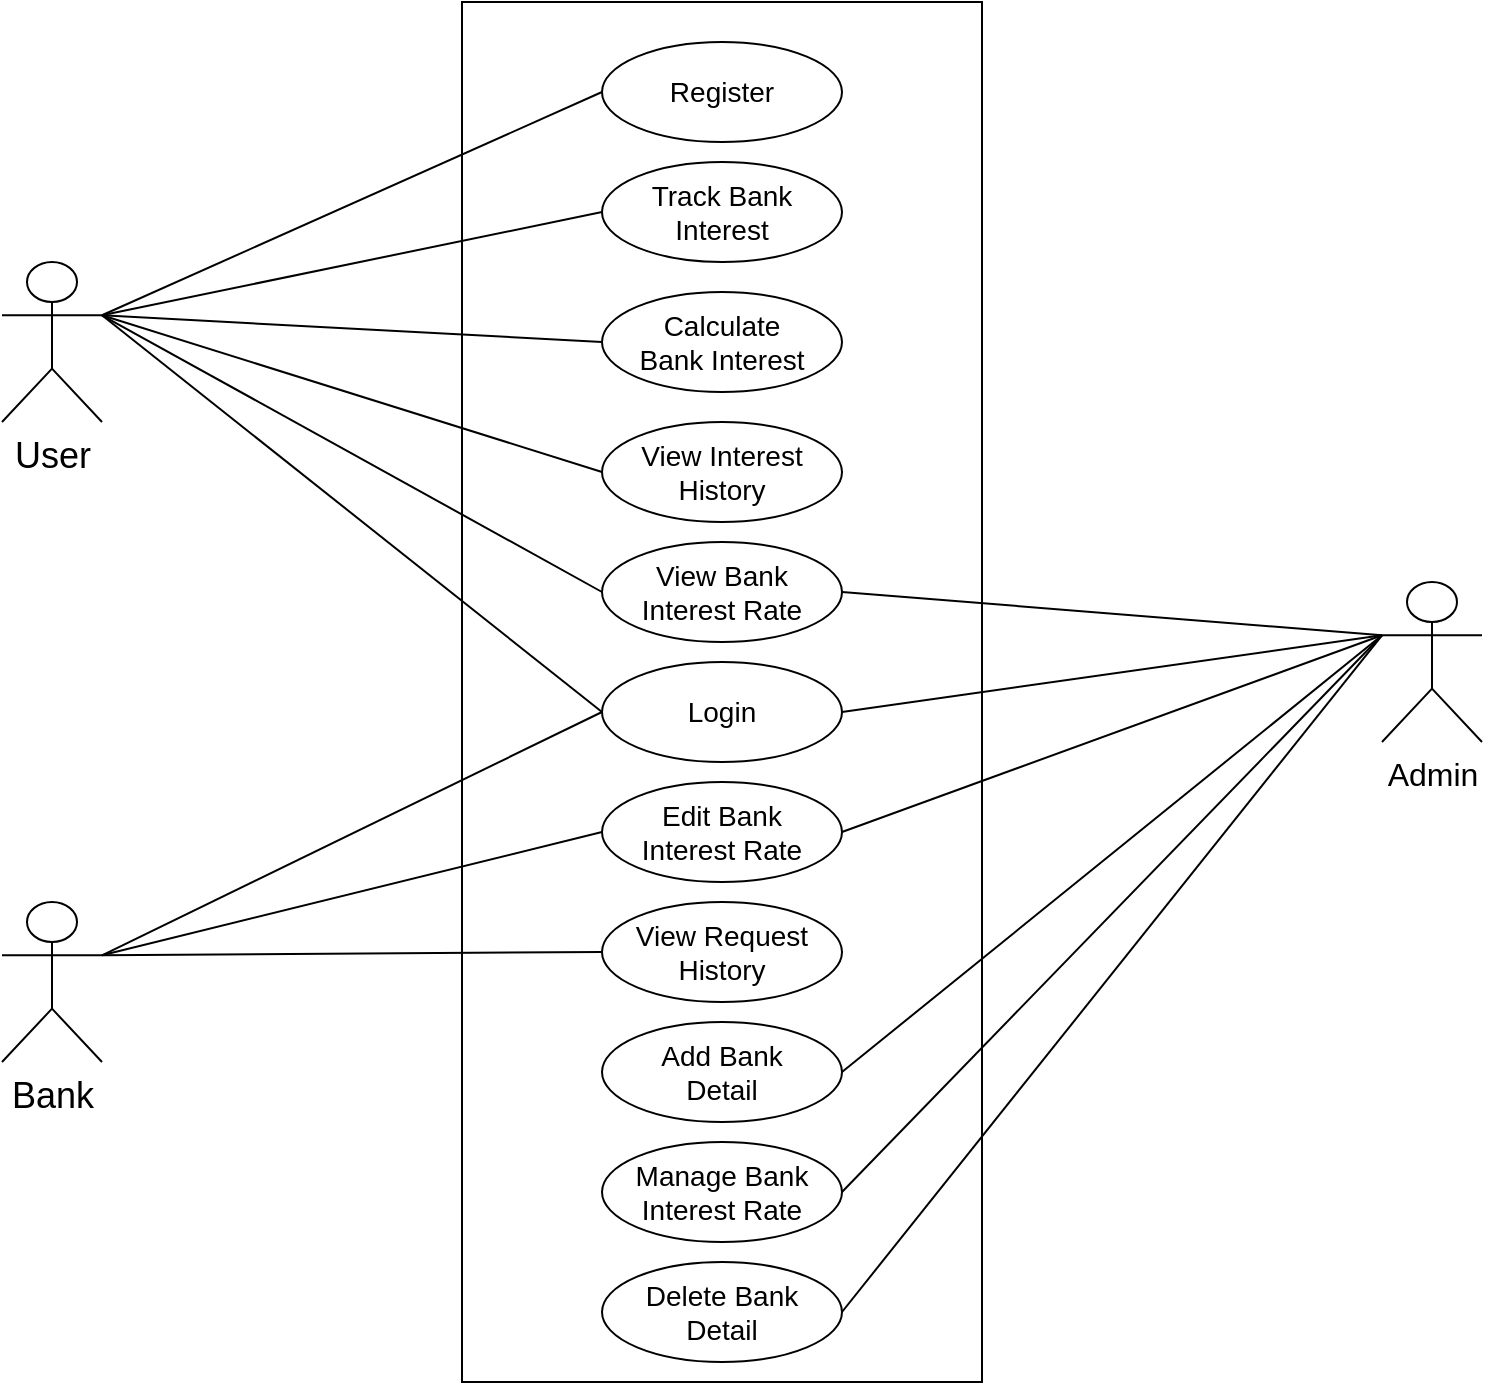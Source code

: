 <mxfile version="23.1.5" type="device">
  <diagram name="Page-1" id="XF4YVyJMiuxY0o5n74Ig">
    <mxGraphModel dx="1381" dy="872" grid="1" gridSize="10" guides="1" tooltips="1" connect="1" arrows="1" fold="1" page="1" pageScale="1" pageWidth="850" pageHeight="1100" math="0" shadow="0">
      <root>
        <mxCell id="0" />
        <mxCell id="1" parent="0" />
        <mxCell id="9dfdfNf_DVW52LMWAm_0-4" value="" style="rounded=0;whiteSpace=wrap;html=1;" vertex="1" parent="1">
          <mxGeometry x="830" y="590" width="260" height="690" as="geometry" />
        </mxCell>
        <mxCell id="9dfdfNf_DVW52LMWAm_0-5" value="&lt;font style=&quot;font-size: 18px;&quot;&gt;User&lt;/font&gt;" style="shape=umlActor;verticalLabelPosition=bottom;verticalAlign=top;html=1;outlineConnect=0;" vertex="1" parent="1">
          <mxGeometry x="600" y="720" width="50" height="80" as="geometry" />
        </mxCell>
        <mxCell id="9dfdfNf_DVW52LMWAm_0-6" value="&lt;font size=&quot;3&quot;&gt;Admin&lt;/font&gt;" style="shape=umlActor;verticalLabelPosition=bottom;verticalAlign=top;html=1;outlineConnect=0;" vertex="1" parent="1">
          <mxGeometry x="1290" y="880" width="50" height="80" as="geometry" />
        </mxCell>
        <mxCell id="9dfdfNf_DVW52LMWAm_0-7" value="&lt;font style=&quot;font-size: 18px;&quot;&gt;Bank&lt;/font&gt;" style="shape=umlActor;verticalLabelPosition=bottom;verticalAlign=top;html=1;outlineConnect=0;" vertex="1" parent="1">
          <mxGeometry x="600" y="1040" width="50" height="80" as="geometry" />
        </mxCell>
        <mxCell id="9dfdfNf_DVW52LMWAm_0-20" value="&lt;font style=&quot;font-size: 14px;&quot;&gt;Register&lt;/font&gt;" style="ellipse;whiteSpace=wrap;html=1;" vertex="1" parent="1">
          <mxGeometry x="900" y="610" width="120" height="50" as="geometry" />
        </mxCell>
        <mxCell id="9dfdfNf_DVW52LMWAm_0-22" value="&lt;font style=&quot;font-size: 14px;&quot;&gt;Login&lt;/font&gt;" style="ellipse;whiteSpace=wrap;html=1;" vertex="1" parent="1">
          <mxGeometry x="900" y="920" width="120" height="50" as="geometry" />
        </mxCell>
        <mxCell id="9dfdfNf_DVW52LMWAm_0-23" value="&lt;span style=&quot;font-size: 14px;&quot;&gt;Track Bank&lt;br&gt;Interest&lt;br&gt;&lt;/span&gt;" style="ellipse;whiteSpace=wrap;html=1;" vertex="1" parent="1">
          <mxGeometry x="900" y="670" width="120" height="50" as="geometry" />
        </mxCell>
        <mxCell id="9dfdfNf_DVW52LMWAm_0-24" value="&lt;span style=&quot;font-size: 14px;&quot;&gt;Calculate&lt;br&gt;Bank Interest&lt;br&gt;&lt;/span&gt;" style="ellipse;whiteSpace=wrap;html=1;" vertex="1" parent="1">
          <mxGeometry x="900" y="735" width="120" height="50" as="geometry" />
        </mxCell>
        <mxCell id="9dfdfNf_DVW52LMWAm_0-25" value="&lt;font style=&quot;font-size: 14px;&quot;&gt;View Interest&lt;br&gt;History&lt;br&gt;&lt;/font&gt;" style="ellipse;whiteSpace=wrap;html=1;" vertex="1" parent="1">
          <mxGeometry x="900" y="800" width="120" height="50" as="geometry" />
        </mxCell>
        <mxCell id="9dfdfNf_DVW52LMWAm_0-26" value="&lt;span style=&quot;font-size: 14px;&quot;&gt;Edit Bank&lt;br&gt;Interest Rate&lt;br&gt;&lt;/span&gt;" style="ellipse;whiteSpace=wrap;html=1;" vertex="1" parent="1">
          <mxGeometry x="900" y="980" width="120" height="50" as="geometry" />
        </mxCell>
        <mxCell id="9dfdfNf_DVW52LMWAm_0-27" value="&lt;span style=&quot;font-size: 14px;&quot;&gt;View Request&lt;br&gt;History&lt;br&gt;&lt;/span&gt;" style="ellipse;whiteSpace=wrap;html=1;" vertex="1" parent="1">
          <mxGeometry x="900" y="1040" width="120" height="50" as="geometry" />
        </mxCell>
        <mxCell id="9dfdfNf_DVW52LMWAm_0-28" value="&lt;span style=&quot;font-size: 14px;&quot;&gt;Add Bank&lt;br&gt;Detail&lt;br&gt;&lt;/span&gt;" style="ellipse;whiteSpace=wrap;html=1;" vertex="1" parent="1">
          <mxGeometry x="900" y="1100" width="120" height="50" as="geometry" />
        </mxCell>
        <mxCell id="9dfdfNf_DVW52LMWAm_0-29" value="&lt;span style=&quot;font-size: 14px;&quot;&gt;Manage Bank&lt;br&gt;Interest Rate&lt;br&gt;&lt;/span&gt;" style="ellipse;whiteSpace=wrap;html=1;" vertex="1" parent="1">
          <mxGeometry x="900" y="1160" width="120" height="50" as="geometry" />
        </mxCell>
        <mxCell id="9dfdfNf_DVW52LMWAm_0-30" value="&lt;span style=&quot;font-size: 14px;&quot;&gt;Delete Bank&lt;br&gt;Detail&lt;br&gt;&lt;/span&gt;" style="ellipse;whiteSpace=wrap;html=1;" vertex="1" parent="1">
          <mxGeometry x="900" y="1220" width="120" height="50" as="geometry" />
        </mxCell>
        <mxCell id="9dfdfNf_DVW52LMWAm_0-31" value="&lt;span style=&quot;font-size: 14px;&quot;&gt;View Bank&lt;br&gt;Interest Rate&lt;br&gt;&lt;/span&gt;" style="ellipse;whiteSpace=wrap;html=1;" vertex="1" parent="1">
          <mxGeometry x="900" y="860" width="120" height="50" as="geometry" />
        </mxCell>
        <mxCell id="9dfdfNf_DVW52LMWAm_0-32" value="" style="endArrow=none;html=1;rounded=0;entryX=0;entryY=0.5;entryDx=0;entryDy=0;exitX=1;exitY=0.333;exitDx=0;exitDy=0;exitPerimeter=0;" edge="1" parent="1" source="9dfdfNf_DVW52LMWAm_0-5" target="9dfdfNf_DVW52LMWAm_0-20">
          <mxGeometry width="50" height="50" relative="1" as="geometry">
            <mxPoint x="650" y="750" as="sourcePoint" />
            <mxPoint x="700" y="700" as="targetPoint" />
          </mxGeometry>
        </mxCell>
        <mxCell id="9dfdfNf_DVW52LMWAm_0-33" value="" style="endArrow=none;html=1;rounded=0;entryX=0;entryY=0.5;entryDx=0;entryDy=0;exitX=1;exitY=0.333;exitDx=0;exitDy=0;exitPerimeter=0;" edge="1" parent="1" source="9dfdfNf_DVW52LMWAm_0-5" target="9dfdfNf_DVW52LMWAm_0-23">
          <mxGeometry width="50" height="50" relative="1" as="geometry">
            <mxPoint x="650" y="750" as="sourcePoint" />
            <mxPoint x="910" y="645" as="targetPoint" />
          </mxGeometry>
        </mxCell>
        <mxCell id="9dfdfNf_DVW52LMWAm_0-34" value="" style="endArrow=none;html=1;rounded=0;entryX=0;entryY=0.5;entryDx=0;entryDy=0;exitX=1;exitY=0.333;exitDx=0;exitDy=0;exitPerimeter=0;" edge="1" parent="1" source="9dfdfNf_DVW52LMWAm_0-5" target="9dfdfNf_DVW52LMWAm_0-24">
          <mxGeometry width="50" height="50" relative="1" as="geometry">
            <mxPoint x="670" y="767" as="sourcePoint" />
            <mxPoint x="920" y="655" as="targetPoint" />
          </mxGeometry>
        </mxCell>
        <mxCell id="9dfdfNf_DVW52LMWAm_0-35" value="" style="endArrow=none;html=1;rounded=0;entryX=0;entryY=0.5;entryDx=0;entryDy=0;exitX=1;exitY=0.333;exitDx=0;exitDy=0;exitPerimeter=0;" edge="1" parent="1" source="9dfdfNf_DVW52LMWAm_0-5" target="9dfdfNf_DVW52LMWAm_0-25">
          <mxGeometry width="50" height="50" relative="1" as="geometry">
            <mxPoint x="650" y="750" as="sourcePoint" />
            <mxPoint x="930" y="665" as="targetPoint" />
          </mxGeometry>
        </mxCell>
        <mxCell id="9dfdfNf_DVW52LMWAm_0-36" value="" style="endArrow=none;html=1;rounded=0;entryX=0;entryY=0.5;entryDx=0;entryDy=0;exitX=1;exitY=0.333;exitDx=0;exitDy=0;exitPerimeter=0;" edge="1" parent="1" source="9dfdfNf_DVW52LMWAm_0-5" target="9dfdfNf_DVW52LMWAm_0-31">
          <mxGeometry width="50" height="50" relative="1" as="geometry">
            <mxPoint x="690" y="787" as="sourcePoint" />
            <mxPoint x="940" y="675" as="targetPoint" />
          </mxGeometry>
        </mxCell>
        <mxCell id="9dfdfNf_DVW52LMWAm_0-37" value="" style="endArrow=none;html=1;rounded=0;entryX=0;entryY=0.5;entryDx=0;entryDy=0;exitX=1;exitY=0.333;exitDx=0;exitDy=0;exitPerimeter=0;" edge="1" parent="1" source="9dfdfNf_DVW52LMWAm_0-5" target="9dfdfNf_DVW52LMWAm_0-22">
          <mxGeometry width="50" height="50" relative="1" as="geometry">
            <mxPoint x="700" y="797" as="sourcePoint" />
            <mxPoint x="950" y="685" as="targetPoint" />
          </mxGeometry>
        </mxCell>
        <mxCell id="9dfdfNf_DVW52LMWAm_0-38" value="" style="endArrow=none;html=1;rounded=0;entryX=0;entryY=0.333;entryDx=0;entryDy=0;exitX=1;exitY=0.5;exitDx=0;exitDy=0;entryPerimeter=0;" edge="1" parent="1" source="9dfdfNf_DVW52LMWAm_0-31" target="9dfdfNf_DVW52LMWAm_0-6">
          <mxGeometry width="50" height="50" relative="1" as="geometry">
            <mxPoint x="710" y="807" as="sourcePoint" />
            <mxPoint x="960" y="695" as="targetPoint" />
          </mxGeometry>
        </mxCell>
        <mxCell id="9dfdfNf_DVW52LMWAm_0-39" value="" style="endArrow=none;html=1;rounded=0;entryX=0;entryY=0.333;entryDx=0;entryDy=0;exitX=1;exitY=0.5;exitDx=0;exitDy=0;entryPerimeter=0;" edge="1" parent="1" source="9dfdfNf_DVW52LMWAm_0-22" target="9dfdfNf_DVW52LMWAm_0-6">
          <mxGeometry width="50" height="50" relative="1" as="geometry">
            <mxPoint x="1030" y="895" as="sourcePoint" />
            <mxPoint x="1300" y="917" as="targetPoint" />
          </mxGeometry>
        </mxCell>
        <mxCell id="9dfdfNf_DVW52LMWAm_0-40" value="" style="endArrow=none;html=1;rounded=0;entryX=0;entryY=0.333;entryDx=0;entryDy=0;exitX=1;exitY=0.5;exitDx=0;exitDy=0;entryPerimeter=0;" edge="1" parent="1" source="9dfdfNf_DVW52LMWAm_0-26" target="9dfdfNf_DVW52LMWAm_0-6">
          <mxGeometry width="50" height="50" relative="1" as="geometry">
            <mxPoint x="1040" y="905" as="sourcePoint" />
            <mxPoint x="1310" y="927" as="targetPoint" />
          </mxGeometry>
        </mxCell>
        <mxCell id="9dfdfNf_DVW52LMWAm_0-41" value="" style="endArrow=none;html=1;rounded=0;entryX=0;entryY=0.333;entryDx=0;entryDy=0;exitX=1;exitY=0.5;exitDx=0;exitDy=0;entryPerimeter=0;" edge="1" parent="1" source="9dfdfNf_DVW52LMWAm_0-28" target="9dfdfNf_DVW52LMWAm_0-6">
          <mxGeometry width="50" height="50" relative="1" as="geometry">
            <mxPoint x="1050" y="915" as="sourcePoint" />
            <mxPoint x="1320" y="937" as="targetPoint" />
          </mxGeometry>
        </mxCell>
        <mxCell id="9dfdfNf_DVW52LMWAm_0-42" value="" style="endArrow=none;html=1;rounded=0;entryX=0;entryY=0.333;entryDx=0;entryDy=0;exitX=1;exitY=0.5;exitDx=0;exitDy=0;entryPerimeter=0;" edge="1" parent="1" source="9dfdfNf_DVW52LMWAm_0-29" target="9dfdfNf_DVW52LMWAm_0-6">
          <mxGeometry width="50" height="50" relative="1" as="geometry">
            <mxPoint x="1060" y="925" as="sourcePoint" />
            <mxPoint x="1330" y="947" as="targetPoint" />
          </mxGeometry>
        </mxCell>
        <mxCell id="9dfdfNf_DVW52LMWAm_0-43" value="" style="endArrow=none;html=1;rounded=0;entryX=0;entryY=0.333;entryDx=0;entryDy=0;exitX=1;exitY=0.5;exitDx=0;exitDy=0;entryPerimeter=0;" edge="1" parent="1" source="9dfdfNf_DVW52LMWAm_0-30" target="9dfdfNf_DVW52LMWAm_0-6">
          <mxGeometry width="50" height="50" relative="1" as="geometry">
            <mxPoint x="1070" y="935" as="sourcePoint" />
            <mxPoint x="1340" y="957" as="targetPoint" />
          </mxGeometry>
        </mxCell>
        <mxCell id="9dfdfNf_DVW52LMWAm_0-44" value="" style="endArrow=none;html=1;rounded=0;entryX=0;entryY=0.5;entryDx=0;entryDy=0;exitX=1;exitY=0.333;exitDx=0;exitDy=0;exitPerimeter=0;" edge="1" parent="1" source="9dfdfNf_DVW52LMWAm_0-7" target="9dfdfNf_DVW52LMWAm_0-22">
          <mxGeometry width="50" height="50" relative="1" as="geometry">
            <mxPoint x="660" y="757" as="sourcePoint" />
            <mxPoint x="910" y="955" as="targetPoint" />
          </mxGeometry>
        </mxCell>
        <mxCell id="9dfdfNf_DVW52LMWAm_0-45" value="" style="endArrow=none;html=1;rounded=0;entryX=0;entryY=0.5;entryDx=0;entryDy=0;exitX=1;exitY=0.333;exitDx=0;exitDy=0;exitPerimeter=0;" edge="1" parent="1" source="9dfdfNf_DVW52LMWAm_0-7" target="9dfdfNf_DVW52LMWAm_0-26">
          <mxGeometry width="50" height="50" relative="1" as="geometry">
            <mxPoint x="660" y="1077" as="sourcePoint" />
            <mxPoint x="910" y="955" as="targetPoint" />
          </mxGeometry>
        </mxCell>
        <mxCell id="9dfdfNf_DVW52LMWAm_0-46" value="" style="endArrow=none;html=1;rounded=0;entryX=0;entryY=0.5;entryDx=0;entryDy=0;exitX=1;exitY=0.333;exitDx=0;exitDy=0;exitPerimeter=0;" edge="1" parent="1" source="9dfdfNf_DVW52LMWAm_0-7" target="9dfdfNf_DVW52LMWAm_0-27">
          <mxGeometry width="50" height="50" relative="1" as="geometry">
            <mxPoint x="670" y="1087" as="sourcePoint" />
            <mxPoint x="920" y="965" as="targetPoint" />
          </mxGeometry>
        </mxCell>
      </root>
    </mxGraphModel>
  </diagram>
</mxfile>
